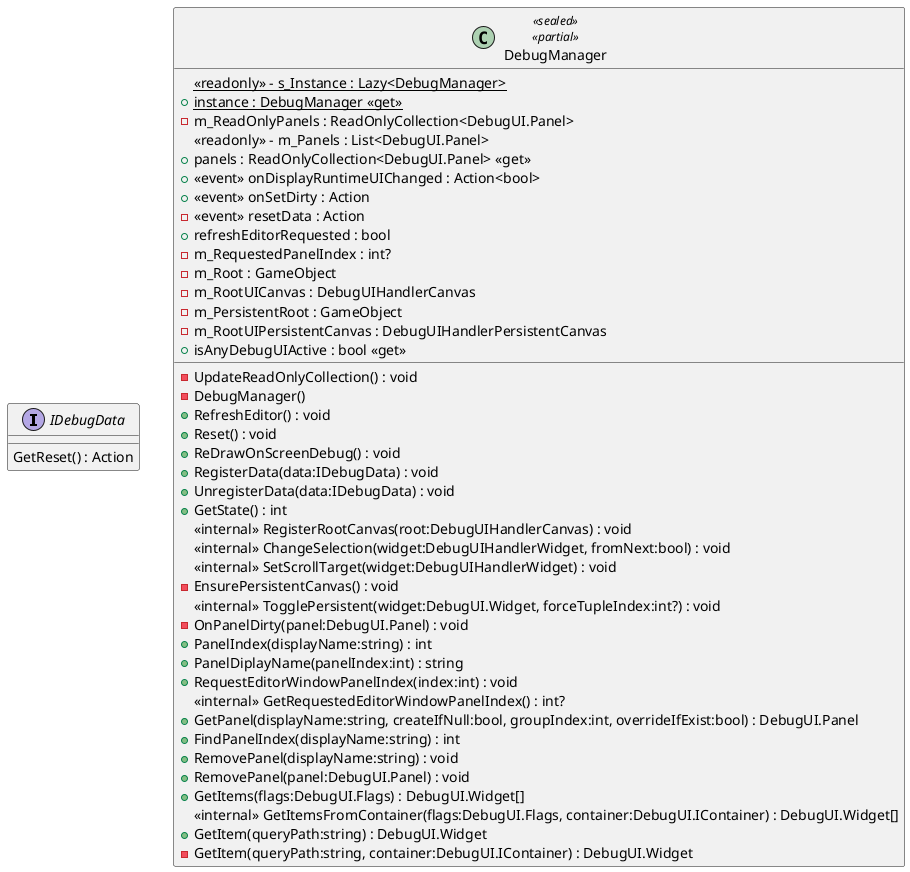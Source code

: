 @startuml
interface IDebugData {
    GetReset() : Action
}
class DebugManager <<sealed>> <<partial>> {
    {static} <<readonly>> - s_Instance : Lazy<DebugManager>
    + {static} instance : DebugManager <<get>>
    - m_ReadOnlyPanels : ReadOnlyCollection<DebugUI.Panel>
    <<readonly>> - m_Panels : List<DebugUI.Panel>
    - UpdateReadOnlyCollection() : void
    + panels : ReadOnlyCollection<DebugUI.Panel> <<get>>
    +  <<event>> onDisplayRuntimeUIChanged : Action<bool> 
    +  <<event>> onSetDirty : Action 
    -  <<event>> resetData : Action 
    + refreshEditorRequested : bool
    - m_RequestedPanelIndex : int?
    - m_Root : GameObject
    - m_RootUICanvas : DebugUIHandlerCanvas
    - m_PersistentRoot : GameObject
    - m_RootUIPersistentCanvas : DebugUIHandlerPersistentCanvas
    + isAnyDebugUIActive : bool <<get>>
    - DebugManager()
    + RefreshEditor() : void
    + Reset() : void
    + ReDrawOnScreenDebug() : void
    + RegisterData(data:IDebugData) : void
    + UnregisterData(data:IDebugData) : void
    + GetState() : int
    <<internal>> RegisterRootCanvas(root:DebugUIHandlerCanvas) : void
    <<internal>> ChangeSelection(widget:DebugUIHandlerWidget, fromNext:bool) : void
    <<internal>> SetScrollTarget(widget:DebugUIHandlerWidget) : void
    - EnsurePersistentCanvas() : void
    <<internal>> TogglePersistent(widget:DebugUI.Widget, forceTupleIndex:int?) : void
    - OnPanelDirty(panel:DebugUI.Panel) : void
    + PanelIndex(displayName:string) : int
    + PanelDiplayName(panelIndex:int) : string
    + RequestEditorWindowPanelIndex(index:int) : void
    <<internal>> GetRequestedEditorWindowPanelIndex() : int?
    + GetPanel(displayName:string, createIfNull:bool, groupIndex:int, overrideIfExist:bool) : DebugUI.Panel
    + FindPanelIndex(displayName:string) : int
    + RemovePanel(displayName:string) : void
    + RemovePanel(panel:DebugUI.Panel) : void
    + GetItems(flags:DebugUI.Flags) : DebugUI.Widget[]
    <<internal>> GetItemsFromContainer(flags:DebugUI.Flags, container:DebugUI.IContainer) : DebugUI.Widget[]
    + GetItem(queryPath:string) : DebugUI.Widget
    - GetItem(queryPath:string, container:DebugUI.IContainer) : DebugUI.Widget
}
@enduml
